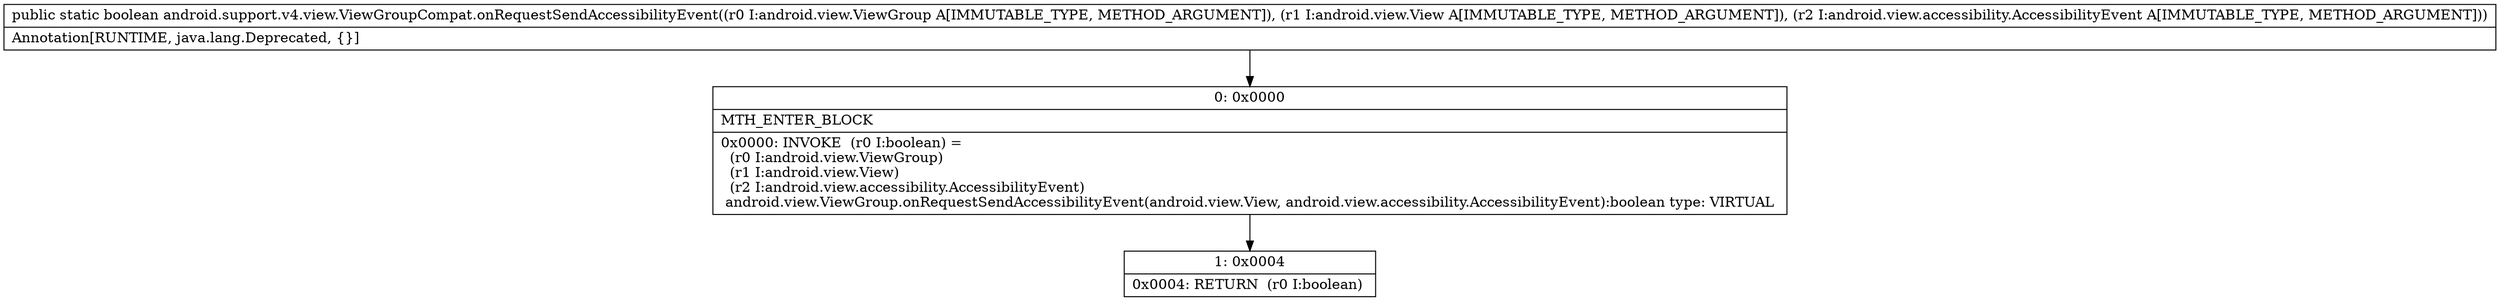digraph "CFG forandroid.support.v4.view.ViewGroupCompat.onRequestSendAccessibilityEvent(Landroid\/view\/ViewGroup;Landroid\/view\/View;Landroid\/view\/accessibility\/AccessibilityEvent;)Z" {
Node_0 [shape=record,label="{0\:\ 0x0000|MTH_ENTER_BLOCK\l|0x0000: INVOKE  (r0 I:boolean) = \l  (r0 I:android.view.ViewGroup)\l  (r1 I:android.view.View)\l  (r2 I:android.view.accessibility.AccessibilityEvent)\l android.view.ViewGroup.onRequestSendAccessibilityEvent(android.view.View, android.view.accessibility.AccessibilityEvent):boolean type: VIRTUAL \l}"];
Node_1 [shape=record,label="{1\:\ 0x0004|0x0004: RETURN  (r0 I:boolean) \l}"];
MethodNode[shape=record,label="{public static boolean android.support.v4.view.ViewGroupCompat.onRequestSendAccessibilityEvent((r0 I:android.view.ViewGroup A[IMMUTABLE_TYPE, METHOD_ARGUMENT]), (r1 I:android.view.View A[IMMUTABLE_TYPE, METHOD_ARGUMENT]), (r2 I:android.view.accessibility.AccessibilityEvent A[IMMUTABLE_TYPE, METHOD_ARGUMENT]))  | Annotation[RUNTIME, java.lang.Deprecated, \{\}]\l}"];
MethodNode -> Node_0;
Node_0 -> Node_1;
}

